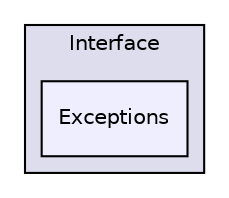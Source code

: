 digraph "D:/Work/Programmieren/Java/D-MARLA/Implementation/R_Components/NetworkAdapter/src/NetworkAdapter/Interface/Exceptions" {
  compound=true
  node [ fontsize="10", fontname="Helvetica"];
  edge [ labelfontsize="10", labelfontname="Helvetica"];
  subgraph clusterdir_66b16aa07f30f112562cacbb503636d9 {
    graph [ bgcolor="#ddddee", pencolor="black", label="Interface" fontname="Helvetica", fontsize="10", URL="dir_66b16aa07f30f112562cacbb503636d9.html"]
  dir_6647dcb385204bd088be1a54f6ec775e [shape=box, label="Exceptions", style="filled", fillcolor="#eeeeff", pencolor="black", URL="dir_6647dcb385204bd088be1a54f6ec775e.html"];
  }
}
